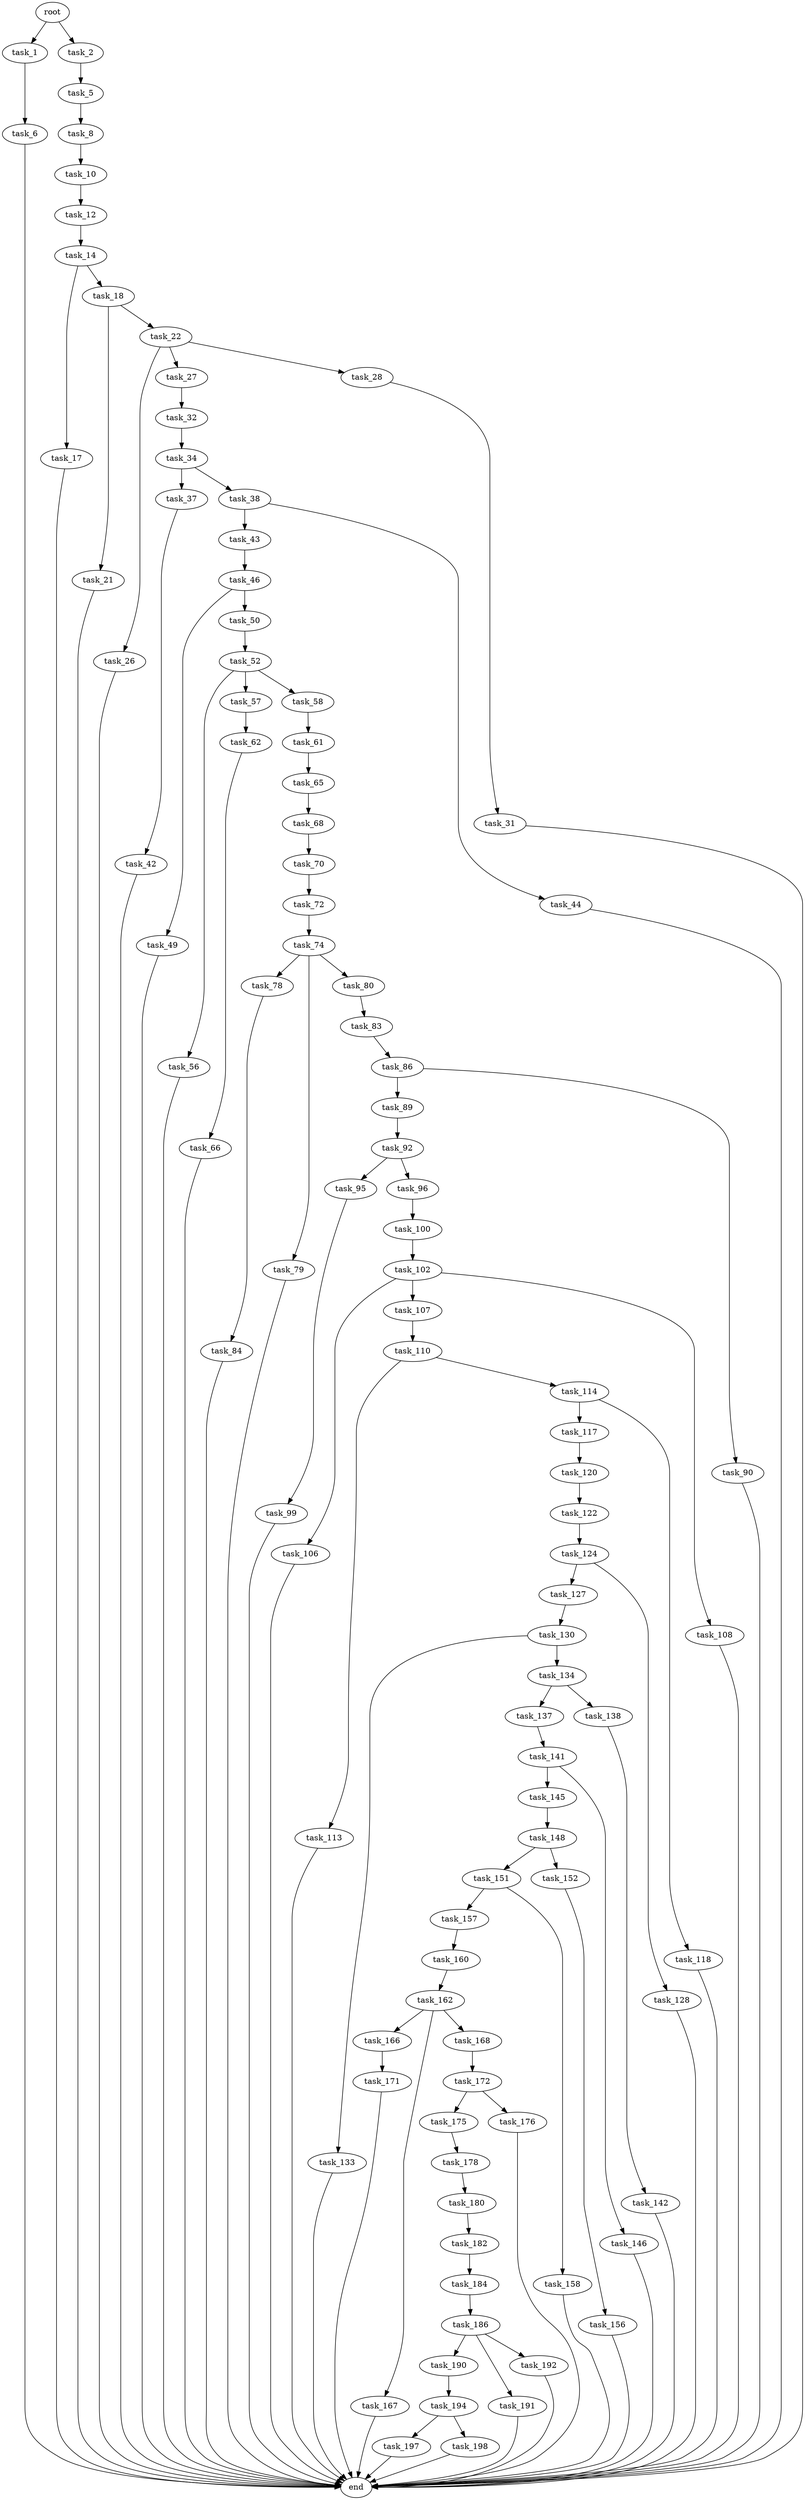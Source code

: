 digraph G {
  root [size="0.000000"];
  task_1 [size="35759605561.000000"];
  task_2 [size="14623350576.000000"];
  task_5 [size="549755813888.000000"];
  task_6 [size="8589934592.000000"];
  task_8 [size="12474576546.000000"];
  task_10 [size="1073741824000.000000"];
  task_12 [size="106528832748.000000"];
  task_14 [size="164154712091.000000"];
  task_17 [size="33430071792.000000"];
  task_18 [size="368293445632.000000"];
  task_21 [size="23894846389.000000"];
  task_22 [size="1223128896.000000"];
  task_26 [size="847157465316.000000"];
  task_27 [size="28991029248.000000"];
  task_28 [size="368293445632.000000"];
  task_31 [size="1866376989.000000"];
  task_32 [size="584562345661.000000"];
  task_34 [size="11850803182.000000"];
  task_37 [size="8163722757.000000"];
  task_38 [size="1002143111777.000000"];
  task_42 [size="39399547574.000000"];
  task_43 [size="2123094655.000000"];
  task_44 [size="782757789696.000000"];
  task_46 [size="226277199228.000000"];
  task_49 [size="4358899622.000000"];
  task_50 [size="231928233984.000000"];
  task_52 [size="368293445632.000000"];
  task_56 [size="24262855286.000000"];
  task_57 [size="134217728000.000000"];
  task_58 [size="134217728000.000000"];
  task_61 [size="2067246721.000000"];
  task_62 [size="2332319606.000000"];
  task_65 [size="8589934592.000000"];
  task_66 [size="1073741824000.000000"];
  task_68 [size="14619616632.000000"];
  task_70 [size="29473088161.000000"];
  task_72 [size="914389926844.000000"];
  task_74 [size="288508636828.000000"];
  task_78 [size="5552970155.000000"];
  task_79 [size="68719476736.000000"];
  task_80 [size="419379397270.000000"];
  task_83 [size="4478287856.000000"];
  task_84 [size="8650000591.000000"];
  task_86 [size="29674628697.000000"];
  task_89 [size="1073741824000.000000"];
  task_90 [size="3312107211.000000"];
  task_92 [size="671311538748.000000"];
  task_95 [size="138002161030.000000"];
  task_96 [size="1073741824000.000000"];
  task_99 [size="8760886847.000000"];
  task_100 [size="2955451464.000000"];
  task_102 [size="23468128530.000000"];
  task_106 [size="126674207597.000000"];
  task_107 [size="87558953228.000000"];
  task_108 [size="1296676736633.000000"];
  task_110 [size="765763762737.000000"];
  task_113 [size="231928233984.000000"];
  task_114 [size="231928233984.000000"];
  task_117 [size="782757789696.000000"];
  task_118 [size="151400846282.000000"];
  task_120 [size="24347891026.000000"];
  task_122 [size="12472991873.000000"];
  task_124 [size="43208206248.000000"];
  task_127 [size="10618983351.000000"];
  task_128 [size="51210503831.000000"];
  task_130 [size="175261239325.000000"];
  task_133 [size="45857675484.000000"];
  task_134 [size="194017121073.000000"];
  task_137 [size="782757789696.000000"];
  task_138 [size="148412969772.000000"];
  task_141 [size="231696176378.000000"];
  task_142 [size="259240325331.000000"];
  task_145 [size="3841415636.000000"];
  task_146 [size="231928233984.000000"];
  task_148 [size="28991029248.000000"];
  task_151 [size="238376721398.000000"];
  task_152 [size="7762840365.000000"];
  task_156 [size="134217728000.000000"];
  task_157 [size="592096604108.000000"];
  task_158 [size="32408842787.000000"];
  task_160 [size="38686960855.000000"];
  task_162 [size="3632659392.000000"];
  task_166 [size="134217728000.000000"];
  task_167 [size="549755813888.000000"];
  task_168 [size="25127139953.000000"];
  task_171 [size="1073741824000.000000"];
  task_172 [size="1406434590133.000000"];
  task_175 [size="3552439014.000000"];
  task_176 [size="4459769206.000000"];
  task_178 [size="12539586285.000000"];
  task_180 [size="1073741824000.000000"];
  task_182 [size="549755813888.000000"];
  task_184 [size="28991029248.000000"];
  task_186 [size="8589934592.000000"];
  task_190 [size="68719476736.000000"];
  task_191 [size="1299594683329.000000"];
  task_192 [size="208440968055.000000"];
  task_194 [size="368293445632.000000"];
  task_197 [size="40559588762.000000"];
  task_198 [size="10475750657.000000"];
  end [size="0.000000"];

  root -> task_1 [size="1.000000"];
  root -> task_2 [size="1.000000"];
  task_1 -> task_6 [size="838860800.000000"];
  task_2 -> task_5 [size="411041792.000000"];
  task_5 -> task_8 [size="536870912.000000"];
  task_6 -> end [size="1.000000"];
  task_8 -> task_10 [size="301989888.000000"];
  task_10 -> task_12 [size="838860800.000000"];
  task_12 -> task_14 [size="209715200.000000"];
  task_14 -> task_17 [size="209715200.000000"];
  task_14 -> task_18 [size="209715200.000000"];
  task_17 -> end [size="1.000000"];
  task_18 -> task_21 [size="411041792.000000"];
  task_18 -> task_22 [size="411041792.000000"];
  task_21 -> end [size="1.000000"];
  task_22 -> task_26 [size="134217728.000000"];
  task_22 -> task_27 [size="134217728.000000"];
  task_22 -> task_28 [size="134217728.000000"];
  task_26 -> end [size="1.000000"];
  task_27 -> task_32 [size="75497472.000000"];
  task_28 -> task_31 [size="411041792.000000"];
  task_31 -> end [size="1.000000"];
  task_32 -> task_34 [size="679477248.000000"];
  task_34 -> task_37 [size="301989888.000000"];
  task_34 -> task_38 [size="301989888.000000"];
  task_37 -> task_42 [size="134217728.000000"];
  task_38 -> task_43 [size="679477248.000000"];
  task_38 -> task_44 [size="679477248.000000"];
  task_42 -> end [size="1.000000"];
  task_43 -> task_46 [size="75497472.000000"];
  task_44 -> end [size="1.000000"];
  task_46 -> task_49 [size="209715200.000000"];
  task_46 -> task_50 [size="209715200.000000"];
  task_49 -> end [size="1.000000"];
  task_50 -> task_52 [size="301989888.000000"];
  task_52 -> task_56 [size="411041792.000000"];
  task_52 -> task_57 [size="411041792.000000"];
  task_52 -> task_58 [size="411041792.000000"];
  task_56 -> end [size="1.000000"];
  task_57 -> task_62 [size="209715200.000000"];
  task_58 -> task_61 [size="209715200.000000"];
  task_61 -> task_65 [size="33554432.000000"];
  task_62 -> task_66 [size="75497472.000000"];
  task_65 -> task_68 [size="33554432.000000"];
  task_66 -> end [size="1.000000"];
  task_68 -> task_70 [size="838860800.000000"];
  task_70 -> task_72 [size="33554432.000000"];
  task_72 -> task_74 [size="838860800.000000"];
  task_74 -> task_78 [size="209715200.000000"];
  task_74 -> task_79 [size="209715200.000000"];
  task_74 -> task_80 [size="209715200.000000"];
  task_78 -> task_84 [size="536870912.000000"];
  task_79 -> end [size="1.000000"];
  task_80 -> task_83 [size="679477248.000000"];
  task_83 -> task_86 [size="134217728.000000"];
  task_84 -> end [size="1.000000"];
  task_86 -> task_89 [size="838860800.000000"];
  task_86 -> task_90 [size="838860800.000000"];
  task_89 -> task_92 [size="838860800.000000"];
  task_90 -> end [size="1.000000"];
  task_92 -> task_95 [size="679477248.000000"];
  task_92 -> task_96 [size="679477248.000000"];
  task_95 -> task_99 [size="134217728.000000"];
  task_96 -> task_100 [size="838860800.000000"];
  task_99 -> end [size="1.000000"];
  task_100 -> task_102 [size="75497472.000000"];
  task_102 -> task_106 [size="411041792.000000"];
  task_102 -> task_107 [size="411041792.000000"];
  task_102 -> task_108 [size="411041792.000000"];
  task_106 -> end [size="1.000000"];
  task_107 -> task_110 [size="75497472.000000"];
  task_108 -> end [size="1.000000"];
  task_110 -> task_113 [size="536870912.000000"];
  task_110 -> task_114 [size="536870912.000000"];
  task_113 -> end [size="1.000000"];
  task_114 -> task_117 [size="301989888.000000"];
  task_114 -> task_118 [size="301989888.000000"];
  task_117 -> task_120 [size="679477248.000000"];
  task_118 -> end [size="1.000000"];
  task_120 -> task_122 [size="33554432.000000"];
  task_122 -> task_124 [size="536870912.000000"];
  task_124 -> task_127 [size="75497472.000000"];
  task_124 -> task_128 [size="75497472.000000"];
  task_127 -> task_130 [size="33554432.000000"];
  task_128 -> end [size="1.000000"];
  task_130 -> task_133 [size="134217728.000000"];
  task_130 -> task_134 [size="134217728.000000"];
  task_133 -> end [size="1.000000"];
  task_134 -> task_137 [size="301989888.000000"];
  task_134 -> task_138 [size="301989888.000000"];
  task_137 -> task_141 [size="679477248.000000"];
  task_138 -> task_142 [size="411041792.000000"];
  task_141 -> task_145 [size="411041792.000000"];
  task_141 -> task_146 [size="411041792.000000"];
  task_142 -> end [size="1.000000"];
  task_145 -> task_148 [size="75497472.000000"];
  task_146 -> end [size="1.000000"];
  task_148 -> task_151 [size="75497472.000000"];
  task_148 -> task_152 [size="75497472.000000"];
  task_151 -> task_157 [size="301989888.000000"];
  task_151 -> task_158 [size="301989888.000000"];
  task_152 -> task_156 [size="536870912.000000"];
  task_156 -> end [size="1.000000"];
  task_157 -> task_160 [size="411041792.000000"];
  task_158 -> end [size="1.000000"];
  task_160 -> task_162 [size="75497472.000000"];
  task_162 -> task_166 [size="134217728.000000"];
  task_162 -> task_167 [size="134217728.000000"];
  task_162 -> task_168 [size="134217728.000000"];
  task_166 -> task_171 [size="209715200.000000"];
  task_167 -> end [size="1.000000"];
  task_168 -> task_172 [size="33554432.000000"];
  task_171 -> end [size="1.000000"];
  task_172 -> task_175 [size="838860800.000000"];
  task_172 -> task_176 [size="838860800.000000"];
  task_175 -> task_178 [size="134217728.000000"];
  task_176 -> end [size="1.000000"];
  task_178 -> task_180 [size="209715200.000000"];
  task_180 -> task_182 [size="838860800.000000"];
  task_182 -> task_184 [size="536870912.000000"];
  task_184 -> task_186 [size="75497472.000000"];
  task_186 -> task_190 [size="33554432.000000"];
  task_186 -> task_191 [size="33554432.000000"];
  task_186 -> task_192 [size="33554432.000000"];
  task_190 -> task_194 [size="134217728.000000"];
  task_191 -> end [size="1.000000"];
  task_192 -> end [size="1.000000"];
  task_194 -> task_197 [size="411041792.000000"];
  task_194 -> task_198 [size="411041792.000000"];
  task_197 -> end [size="1.000000"];
  task_198 -> end [size="1.000000"];
}
